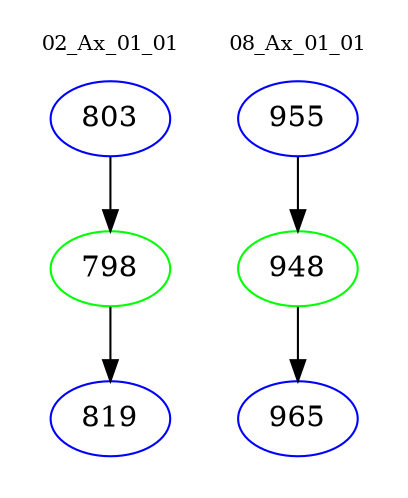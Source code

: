 digraph{
subgraph cluster_0 {
color = white
label = "02_Ax_01_01";
fontsize=10;
T0_803 [label="803", color="blue"]
T0_803 -> T0_798 [color="black"]
T0_798 [label="798", color="green"]
T0_798 -> T0_819 [color="black"]
T0_819 [label="819", color="blue"]
}
subgraph cluster_1 {
color = white
label = "08_Ax_01_01";
fontsize=10;
T1_955 [label="955", color="blue"]
T1_955 -> T1_948 [color="black"]
T1_948 [label="948", color="green"]
T1_948 -> T1_965 [color="black"]
T1_965 [label="965", color="blue"]
}
}
